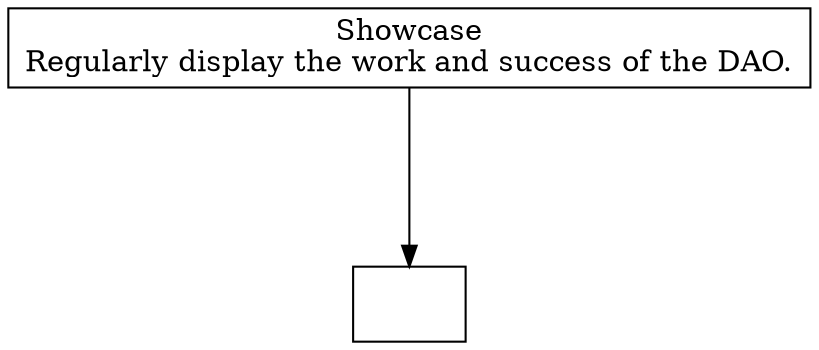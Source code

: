 digraph "" {
	graph [nodesep=0.6,
		rankdir=TB,
		ranksep=1.2
	];
	node [label="\N",
		shape=box
	];
	Celebration	[label=""];
	Showcase	[label="Showcase\nRegularly display the work and success of the DAO.\n"];
	Showcase -> Celebration;
}
